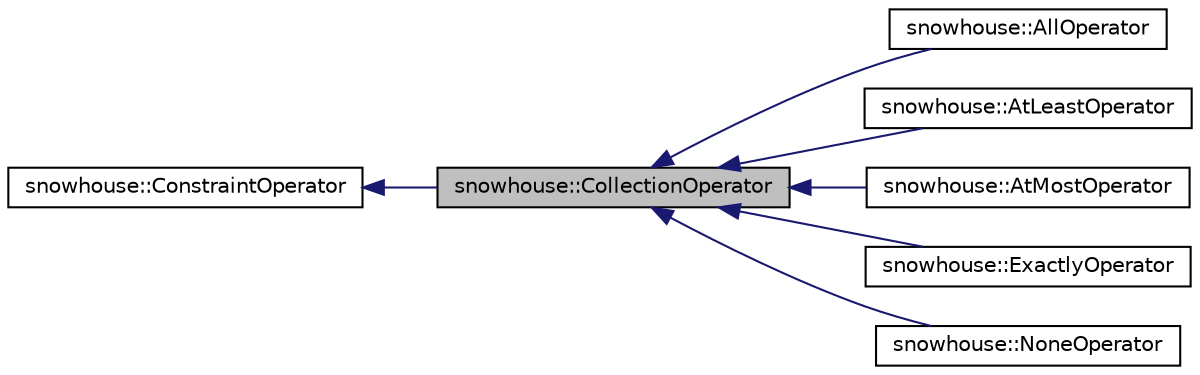digraph "snowhouse::CollectionOperator"
{
 // INTERACTIVE_SVG=YES
  edge [fontname="Helvetica",fontsize="10",labelfontname="Helvetica",labelfontsize="10"];
  node [fontname="Helvetica",fontsize="10",shape=record];
  rankdir="LR";
  Node0 [label="snowhouse::CollectionOperator",height=0.2,width=0.4,color="black", fillcolor="grey75", style="filled", fontcolor="black"];
  Node1 -> Node0 [dir="back",color="midnightblue",fontsize="10",style="solid",fontname="Helvetica"];
  Node1 [label="snowhouse::ConstraintOperator",height=0.2,width=0.4,color="black", fillcolor="white", style="filled",URL="$structsnowhouse_1_1ConstraintOperator.html"];
  Node0 -> Node2 [dir="back",color="midnightblue",fontsize="10",style="solid",fontname="Helvetica"];
  Node2 [label="snowhouse::AllOperator",height=0.2,width=0.4,color="black", fillcolor="white", style="filled",URL="$structsnowhouse_1_1AllOperator.html"];
  Node0 -> Node3 [dir="back",color="midnightblue",fontsize="10",style="solid",fontname="Helvetica"];
  Node3 [label="snowhouse::AtLeastOperator",height=0.2,width=0.4,color="black", fillcolor="white", style="filled",URL="$structsnowhouse_1_1AtLeastOperator.html"];
  Node0 -> Node4 [dir="back",color="midnightblue",fontsize="10",style="solid",fontname="Helvetica"];
  Node4 [label="snowhouse::AtMostOperator",height=0.2,width=0.4,color="black", fillcolor="white", style="filled",URL="$structsnowhouse_1_1AtMostOperator.html"];
  Node0 -> Node5 [dir="back",color="midnightblue",fontsize="10",style="solid",fontname="Helvetica"];
  Node5 [label="snowhouse::ExactlyOperator",height=0.2,width=0.4,color="black", fillcolor="white", style="filled",URL="$structsnowhouse_1_1ExactlyOperator.html"];
  Node0 -> Node6 [dir="back",color="midnightblue",fontsize="10",style="solid",fontname="Helvetica"];
  Node6 [label="snowhouse::NoneOperator",height=0.2,width=0.4,color="black", fillcolor="white", style="filled",URL="$structsnowhouse_1_1NoneOperator.html"];
}
